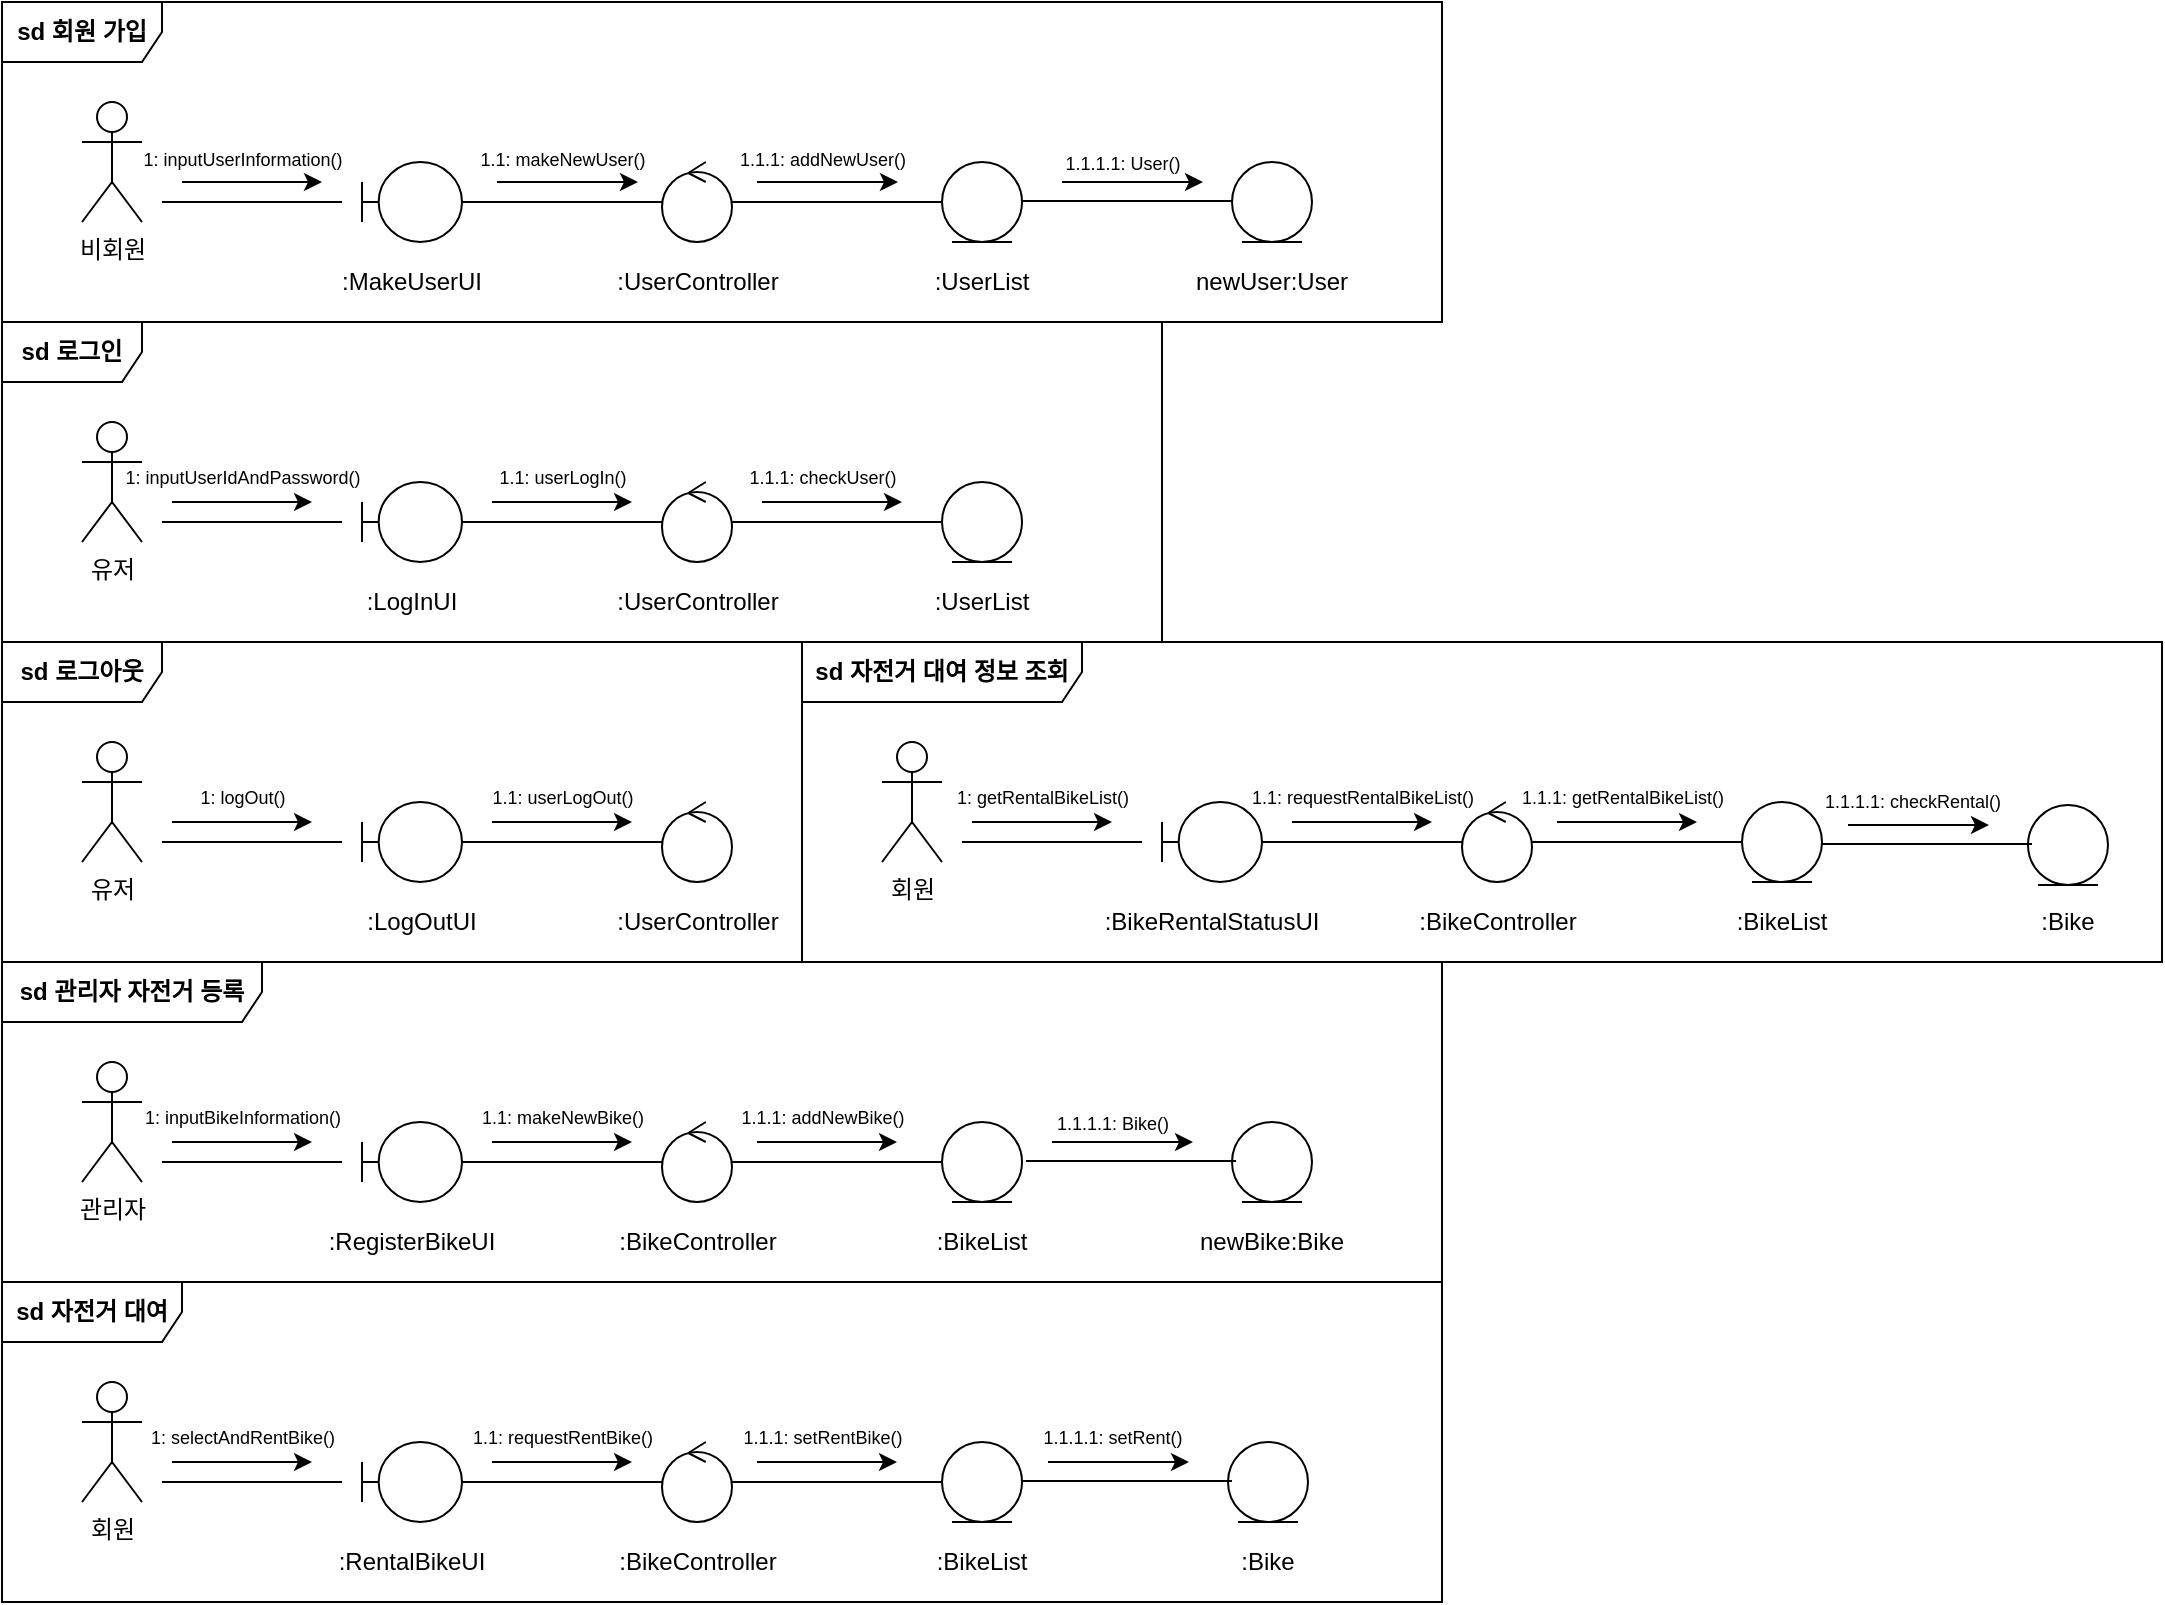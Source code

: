 <mxfile version="27.0.6">
  <diagram name="페이지-1" id="LpcLOc-bHB498l8kdQqJ">
    <mxGraphModel dx="1306" dy="773" grid="1" gridSize="10" guides="1" tooltips="1" connect="1" arrows="1" fold="1" page="1" pageScale="1" pageWidth="1169" pageHeight="827" math="0" shadow="0">
      <root>
        <mxCell id="0" />
        <mxCell id="1" parent="0" />
        <mxCell id="1dg3niT85zZYfEjJVxOW-2" value="비회원" style="shape=umlActor;verticalLabelPosition=bottom;verticalAlign=top;html=1;" parent="1" vertex="1">
          <mxGeometry x="40" y="50" width="30" height="60" as="geometry" />
        </mxCell>
        <mxCell id="1dg3niT85zZYfEjJVxOW-20" style="edgeStyle=orthogonalEdgeStyle;rounded=0;orthogonalLoop=1;jettySize=auto;html=1;endArrow=none;startFill=0;" parent="1" source="1dg3niT85zZYfEjJVxOW-9" target="1dg3niT85zZYfEjJVxOW-10" edge="1">
          <mxGeometry relative="1" as="geometry" />
        </mxCell>
        <mxCell id="1dg3niT85zZYfEjJVxOW-9" value="" style="shape=umlBoundary;whiteSpace=wrap;html=1;" parent="1" vertex="1">
          <mxGeometry x="180" y="80" width="50" height="40" as="geometry" />
        </mxCell>
        <mxCell id="1dg3niT85zZYfEjJVxOW-22" style="edgeStyle=orthogonalEdgeStyle;rounded=0;orthogonalLoop=1;jettySize=auto;html=1;entryX=0;entryY=0.5;entryDx=0;entryDy=0;endArrow=none;startFill=0;" parent="1" source="1dg3niT85zZYfEjJVxOW-10" target="1dg3niT85zZYfEjJVxOW-11" edge="1">
          <mxGeometry relative="1" as="geometry" />
        </mxCell>
        <mxCell id="1dg3niT85zZYfEjJVxOW-10" value="" style="ellipse;shape=umlControl;whiteSpace=wrap;html=1;" parent="1" vertex="1">
          <mxGeometry x="330" y="80" width="35" height="40" as="geometry" />
        </mxCell>
        <mxCell id="1dg3niT85zZYfEjJVxOW-11" value="" style="ellipse;shape=umlEntity;whiteSpace=wrap;html=1;" parent="1" vertex="1">
          <mxGeometry x="470" y="80" width="40" height="40" as="geometry" />
        </mxCell>
        <mxCell id="1dg3niT85zZYfEjJVxOW-12" value=":MakeUserUI" style="text;html=1;align=center;verticalAlign=middle;whiteSpace=wrap;rounded=0;" parent="1" vertex="1">
          <mxGeometry x="175" y="130" width="60" height="20" as="geometry" />
        </mxCell>
        <mxCell id="1dg3niT85zZYfEjJVxOW-15" value=":UserController" style="text;html=1;align=center;verticalAlign=middle;whiteSpace=wrap;rounded=0;" parent="1" vertex="1">
          <mxGeometry x="317.5" y="130" width="60" height="20" as="geometry" />
        </mxCell>
        <mxCell id="1dg3niT85zZYfEjJVxOW-16" value=":UserList" style="text;html=1;align=center;verticalAlign=middle;whiteSpace=wrap;rounded=0;" parent="1" vertex="1">
          <mxGeometry x="460" y="130" width="60" height="20" as="geometry" />
        </mxCell>
        <mxCell id="1dg3niT85zZYfEjJVxOW-24" value="" style="endArrow=none;html=1;rounded=0;" parent="1" edge="1">
          <mxGeometry width="50" height="50" relative="1" as="geometry">
            <mxPoint x="170" y="100" as="sourcePoint" />
            <mxPoint x="80" y="100" as="targetPoint" />
          </mxGeometry>
        </mxCell>
        <mxCell id="1dg3niT85zZYfEjJVxOW-30" value="" style="endArrow=classic;html=1;rounded=0;" parent="1" edge="1">
          <mxGeometry width="50" height="50" relative="1" as="geometry">
            <mxPoint x="90" y="90" as="sourcePoint" />
            <mxPoint x="160" y="90" as="targetPoint" />
          </mxGeometry>
        </mxCell>
        <mxCell id="1dg3niT85zZYfEjJVxOW-32" value="&lt;font style=&quot;font-size: 9px;&quot;&gt;1: inputUserInformation()&lt;/font&gt;" style="edgeLabel;html=1;align=center;verticalAlign=middle;resizable=0;points=[];" parent="1" vertex="1" connectable="0">
          <mxGeometry x="120" y="78" as="geometry" />
        </mxCell>
        <mxCell id="1dg3niT85zZYfEjJVxOW-34" value="" style="endArrow=classic;html=1;rounded=0;" parent="1" edge="1">
          <mxGeometry width="50" height="50" relative="1" as="geometry">
            <mxPoint x="247.5" y="90" as="sourcePoint" />
            <mxPoint x="318" y="90" as="targetPoint" />
          </mxGeometry>
        </mxCell>
        <mxCell id="1dg3niT85zZYfEjJVxOW-35" value="&lt;font style=&quot;font-size: 9px;&quot;&gt;1.1: makeNewUser()&lt;/font&gt;" style="edgeLabel;html=1;align=center;verticalAlign=middle;resizable=0;points=[];" parent="1" vertex="1" connectable="0">
          <mxGeometry x="280" y="78" as="geometry" />
        </mxCell>
        <mxCell id="1dg3niT85zZYfEjJVxOW-36" value="" style="endArrow=classic;html=1;rounded=0;" parent="1" edge="1">
          <mxGeometry width="50" height="50" relative="1" as="geometry">
            <mxPoint x="377.5" y="90" as="sourcePoint" />
            <mxPoint x="448" y="90" as="targetPoint" />
          </mxGeometry>
        </mxCell>
        <mxCell id="1dg3niT85zZYfEjJVxOW-37" value="&lt;font style=&quot;font-size: 9px;&quot;&gt;1.1.1: addNewUser()&lt;/font&gt;" style="edgeLabel;html=1;align=center;verticalAlign=middle;resizable=0;points=[];" parent="1" vertex="1" connectable="0">
          <mxGeometry x="410" y="78" as="geometry" />
        </mxCell>
        <mxCell id="1dg3niT85zZYfEjJVxOW-39" value="&lt;b&gt;sd 회원 가입&lt;/b&gt;" style="shape=umlFrame;whiteSpace=wrap;html=1;pointerEvents=0;width=80;height=30;" parent="1" vertex="1">
          <mxGeometry width="720" height="160" as="geometry" />
        </mxCell>
        <mxCell id="1dg3niT85zZYfEjJVxOW-40" value="유저" style="shape=umlActor;verticalLabelPosition=bottom;verticalAlign=top;html=1;" parent="1" vertex="1">
          <mxGeometry x="40" y="210" width="30" height="60" as="geometry" />
        </mxCell>
        <mxCell id="1dg3niT85zZYfEjJVxOW-41" style="edgeStyle=orthogonalEdgeStyle;rounded=0;orthogonalLoop=1;jettySize=auto;html=1;endArrow=none;startFill=0;" parent="1" source="1dg3niT85zZYfEjJVxOW-42" target="1dg3niT85zZYfEjJVxOW-44" edge="1">
          <mxGeometry relative="1" as="geometry" />
        </mxCell>
        <mxCell id="1dg3niT85zZYfEjJVxOW-42" value="" style="shape=umlBoundary;whiteSpace=wrap;html=1;" parent="1" vertex="1">
          <mxGeometry x="180" y="240" width="50" height="40" as="geometry" />
        </mxCell>
        <mxCell id="1dg3niT85zZYfEjJVxOW-43" style="edgeStyle=orthogonalEdgeStyle;rounded=0;orthogonalLoop=1;jettySize=auto;html=1;entryX=0;entryY=0.5;entryDx=0;entryDy=0;endArrow=none;startFill=0;" parent="1" source="1dg3niT85zZYfEjJVxOW-44" target="1dg3niT85zZYfEjJVxOW-45" edge="1">
          <mxGeometry relative="1" as="geometry" />
        </mxCell>
        <mxCell id="1dg3niT85zZYfEjJVxOW-44" value="" style="ellipse;shape=umlControl;whiteSpace=wrap;html=1;" parent="1" vertex="1">
          <mxGeometry x="330" y="240" width="35" height="40" as="geometry" />
        </mxCell>
        <mxCell id="1dg3niT85zZYfEjJVxOW-45" value="" style="ellipse;shape=umlEntity;whiteSpace=wrap;html=1;" parent="1" vertex="1">
          <mxGeometry x="470" y="240" width="40" height="40" as="geometry" />
        </mxCell>
        <mxCell id="1dg3niT85zZYfEjJVxOW-46" value="" style="endArrow=none;html=1;rounded=0;" parent="1" edge="1">
          <mxGeometry width="50" height="50" relative="1" as="geometry">
            <mxPoint x="170" y="260" as="sourcePoint" />
            <mxPoint x="80" y="260" as="targetPoint" />
          </mxGeometry>
        </mxCell>
        <mxCell id="1dg3niT85zZYfEjJVxOW-47" value=":LogInUI" style="text;html=1;align=center;verticalAlign=middle;whiteSpace=wrap;rounded=0;" parent="1" vertex="1">
          <mxGeometry x="175" y="290" width="60" height="20" as="geometry" />
        </mxCell>
        <mxCell id="1dg3niT85zZYfEjJVxOW-48" value=":UserController" style="text;html=1;align=center;verticalAlign=middle;whiteSpace=wrap;rounded=0;" parent="1" vertex="1">
          <mxGeometry x="317.5" y="290" width="60" height="20" as="geometry" />
        </mxCell>
        <mxCell id="1dg3niT85zZYfEjJVxOW-49" value=":UserList" style="text;html=1;align=center;verticalAlign=middle;whiteSpace=wrap;rounded=0;" parent="1" vertex="1">
          <mxGeometry x="460" y="290" width="60" height="20" as="geometry" />
        </mxCell>
        <mxCell id="1dg3niT85zZYfEjJVxOW-50" value="" style="endArrow=classic;html=1;rounded=0;" parent="1" edge="1">
          <mxGeometry width="50" height="50" relative="1" as="geometry">
            <mxPoint x="85" y="250" as="sourcePoint" />
            <mxPoint x="155" y="250" as="targetPoint" />
          </mxGeometry>
        </mxCell>
        <mxCell id="1dg3niT85zZYfEjJVxOW-51" value="&lt;font style=&quot;font-size: 9px;&quot;&gt;1: inputUserIdAndPassword()&lt;/font&gt;" style="edgeLabel;html=1;align=center;verticalAlign=middle;resizable=0;points=[];" parent="1" vertex="1" connectable="0">
          <mxGeometry x="120" y="237" as="geometry" />
        </mxCell>
        <mxCell id="1dg3niT85zZYfEjJVxOW-52" value="" style="endArrow=classic;html=1;rounded=0;" parent="1" edge="1">
          <mxGeometry width="50" height="50" relative="1" as="geometry">
            <mxPoint x="245" y="250" as="sourcePoint" />
            <mxPoint x="315" y="250" as="targetPoint" />
          </mxGeometry>
        </mxCell>
        <mxCell id="1dg3niT85zZYfEjJVxOW-53" value="&lt;font style=&quot;font-size: 9px;&quot;&gt;1.1: userLogIn()&lt;/font&gt;" style="edgeLabel;html=1;align=center;verticalAlign=middle;resizable=0;points=[];" parent="1" vertex="1" connectable="0">
          <mxGeometry x="280" y="237" as="geometry" />
        </mxCell>
        <mxCell id="1dg3niT85zZYfEjJVxOW-54" value="" style="endArrow=classic;html=1;rounded=0;" parent="1" edge="1">
          <mxGeometry width="50" height="50" relative="1" as="geometry">
            <mxPoint x="380" y="250" as="sourcePoint" />
            <mxPoint x="450" y="250" as="targetPoint" />
          </mxGeometry>
        </mxCell>
        <mxCell id="1dg3niT85zZYfEjJVxOW-55" value="&lt;font style=&quot;font-size: 9px;&quot;&gt;1.1.1: checkUser()&lt;/font&gt;" style="edgeLabel;html=1;align=center;verticalAlign=middle;resizable=0;points=[];" parent="1" vertex="1" connectable="0">
          <mxGeometry x="410" y="237" as="geometry" />
        </mxCell>
        <mxCell id="1dg3niT85zZYfEjJVxOW-56" value="&lt;b&gt;sd 로그인&lt;/b&gt;" style="shape=umlFrame;whiteSpace=wrap;html=1;pointerEvents=0;width=70;height=30;" parent="1" vertex="1">
          <mxGeometry y="160" width="580" height="160" as="geometry" />
        </mxCell>
        <mxCell id="1dg3niT85zZYfEjJVxOW-57" value="유저" style="shape=umlActor;verticalLabelPosition=bottom;verticalAlign=top;html=1;" parent="1" vertex="1">
          <mxGeometry x="40" y="370" width="30" height="60" as="geometry" />
        </mxCell>
        <mxCell id="1dg3niT85zZYfEjJVxOW-58" style="edgeStyle=orthogonalEdgeStyle;rounded=0;orthogonalLoop=1;jettySize=auto;html=1;endArrow=none;startFill=0;" parent="1" source="1dg3niT85zZYfEjJVxOW-59" target="1dg3niT85zZYfEjJVxOW-61" edge="1">
          <mxGeometry relative="1" as="geometry" />
        </mxCell>
        <mxCell id="1dg3niT85zZYfEjJVxOW-59" value="" style="shape=umlBoundary;whiteSpace=wrap;html=1;" parent="1" vertex="1">
          <mxGeometry x="180" y="400" width="50" height="40" as="geometry" />
        </mxCell>
        <mxCell id="1dg3niT85zZYfEjJVxOW-61" value="" style="ellipse;shape=umlControl;whiteSpace=wrap;html=1;" parent="1" vertex="1">
          <mxGeometry x="330" y="400" width="35" height="40" as="geometry" />
        </mxCell>
        <mxCell id="1dg3niT85zZYfEjJVxOW-63" value="" style="endArrow=none;html=1;rounded=0;" parent="1" edge="1">
          <mxGeometry width="50" height="50" relative="1" as="geometry">
            <mxPoint x="170" y="420" as="sourcePoint" />
            <mxPoint x="80" y="420" as="targetPoint" />
          </mxGeometry>
        </mxCell>
        <mxCell id="1dg3niT85zZYfEjJVxOW-64" value="" style="endArrow=classic;html=1;rounded=0;" parent="1" edge="1">
          <mxGeometry width="50" height="50" relative="1" as="geometry">
            <mxPoint x="85" y="410" as="sourcePoint" />
            <mxPoint x="155" y="410" as="targetPoint" />
          </mxGeometry>
        </mxCell>
        <mxCell id="1dg3niT85zZYfEjJVxOW-65" value="&lt;font style=&quot;font-size: 9px;&quot;&gt;1: logOut()&lt;/font&gt;" style="edgeLabel;html=1;align=center;verticalAlign=middle;resizable=0;points=[];" parent="1" vertex="1" connectable="0">
          <mxGeometry x="120" y="397" as="geometry" />
        </mxCell>
        <mxCell id="1dg3niT85zZYfEjJVxOW-66" value="" style="endArrow=classic;html=1;rounded=0;" parent="1" edge="1">
          <mxGeometry width="50" height="50" relative="1" as="geometry">
            <mxPoint x="245" y="410" as="sourcePoint" />
            <mxPoint x="315" y="410" as="targetPoint" />
          </mxGeometry>
        </mxCell>
        <mxCell id="1dg3niT85zZYfEjJVxOW-67" value="&lt;font style=&quot;font-size: 9px;&quot;&gt;1.1: userLogOut()&lt;/font&gt;" style="edgeLabel;html=1;align=center;verticalAlign=middle;resizable=0;points=[];" parent="1" vertex="1" connectable="0">
          <mxGeometry x="280" y="397" as="geometry" />
        </mxCell>
        <mxCell id="1dg3niT85zZYfEjJVxOW-70" value=":LogOutUI" style="text;html=1;align=center;verticalAlign=middle;whiteSpace=wrap;rounded=0;" parent="1" vertex="1">
          <mxGeometry x="180" y="450" width="60" height="20" as="geometry" />
        </mxCell>
        <mxCell id="1dg3niT85zZYfEjJVxOW-71" value=":UserController" style="text;html=1;align=center;verticalAlign=middle;whiteSpace=wrap;rounded=0;" parent="1" vertex="1">
          <mxGeometry x="317.5" y="450" width="60" height="20" as="geometry" />
        </mxCell>
        <mxCell id="1dg3niT85zZYfEjJVxOW-72" value="관리자" style="shape=umlActor;verticalLabelPosition=bottom;verticalAlign=top;html=1;" parent="1" vertex="1">
          <mxGeometry x="40" y="530" width="30" height="60" as="geometry" />
        </mxCell>
        <mxCell id="1dg3niT85zZYfEjJVxOW-73" style="edgeStyle=orthogonalEdgeStyle;rounded=0;orthogonalLoop=1;jettySize=auto;html=1;endArrow=none;startFill=0;" parent="1" source="1dg3niT85zZYfEjJVxOW-74" target="1dg3niT85zZYfEjJVxOW-76" edge="1">
          <mxGeometry relative="1" as="geometry" />
        </mxCell>
        <mxCell id="1dg3niT85zZYfEjJVxOW-74" value="" style="shape=umlBoundary;whiteSpace=wrap;html=1;" parent="1" vertex="1">
          <mxGeometry x="180" y="560" width="50" height="40" as="geometry" />
        </mxCell>
        <mxCell id="1dg3niT85zZYfEjJVxOW-75" style="edgeStyle=orthogonalEdgeStyle;rounded=0;orthogonalLoop=1;jettySize=auto;html=1;entryX=0;entryY=0.5;entryDx=0;entryDy=0;endArrow=none;startFill=0;" parent="1" source="1dg3niT85zZYfEjJVxOW-76" target="1dg3niT85zZYfEjJVxOW-77" edge="1">
          <mxGeometry relative="1" as="geometry" />
        </mxCell>
        <mxCell id="1dg3niT85zZYfEjJVxOW-76" value="" style="ellipse;shape=umlControl;whiteSpace=wrap;html=1;" parent="1" vertex="1">
          <mxGeometry x="330" y="560" width="35" height="40" as="geometry" />
        </mxCell>
        <mxCell id="1dg3niT85zZYfEjJVxOW-77" value="" style="ellipse;shape=umlEntity;whiteSpace=wrap;html=1;" parent="1" vertex="1">
          <mxGeometry x="470" y="560" width="40" height="40" as="geometry" />
        </mxCell>
        <mxCell id="1dg3niT85zZYfEjJVxOW-78" value="" style="endArrow=none;html=1;rounded=0;" parent="1" edge="1">
          <mxGeometry width="50" height="50" relative="1" as="geometry">
            <mxPoint x="170" y="580" as="sourcePoint" />
            <mxPoint x="80" y="580" as="targetPoint" />
          </mxGeometry>
        </mxCell>
        <mxCell id="1dg3niT85zZYfEjJVxOW-79" value=":RegisterBikeUI" style="text;html=1;align=center;verticalAlign=middle;whiteSpace=wrap;rounded=0;" parent="1" vertex="1">
          <mxGeometry x="175" y="610" width="60" height="20" as="geometry" />
        </mxCell>
        <mxCell id="1dg3niT85zZYfEjJVxOW-80" value=":BikeController" style="text;html=1;align=center;verticalAlign=middle;whiteSpace=wrap;rounded=0;" parent="1" vertex="1">
          <mxGeometry x="317.5" y="610" width="60" height="20" as="geometry" />
        </mxCell>
        <mxCell id="1dg3niT85zZYfEjJVxOW-81" value=":BikeList" style="text;html=1;align=center;verticalAlign=middle;whiteSpace=wrap;rounded=0;" parent="1" vertex="1">
          <mxGeometry x="460" y="610" width="60" height="20" as="geometry" />
        </mxCell>
        <mxCell id="1dg3niT85zZYfEjJVxOW-82" value="" style="endArrow=classic;html=1;rounded=0;" parent="1" edge="1">
          <mxGeometry width="50" height="50" relative="1" as="geometry">
            <mxPoint x="85" y="570" as="sourcePoint" />
            <mxPoint x="155" y="570" as="targetPoint" />
          </mxGeometry>
        </mxCell>
        <mxCell id="1dg3niT85zZYfEjJVxOW-83" value="&lt;font style=&quot;font-size: 9px;&quot;&gt;1: inputBikeInformation()&lt;/font&gt;" style="edgeLabel;html=1;align=center;verticalAlign=middle;resizable=0;points=[];" parent="1" vertex="1" connectable="0">
          <mxGeometry x="120" y="557" as="geometry" />
        </mxCell>
        <mxCell id="1dg3niT85zZYfEjJVxOW-84" value="" style="endArrow=classic;html=1;rounded=0;" parent="1" edge="1">
          <mxGeometry width="50" height="50" relative="1" as="geometry">
            <mxPoint x="245" y="570" as="sourcePoint" />
            <mxPoint x="315" y="570" as="targetPoint" />
          </mxGeometry>
        </mxCell>
        <mxCell id="1dg3niT85zZYfEjJVxOW-85" value="&lt;font style=&quot;font-size: 9px;&quot;&gt;1.1: makeNewBike()&lt;/font&gt;" style="edgeLabel;html=1;align=center;verticalAlign=middle;resizable=0;points=[];" parent="1" vertex="1" connectable="0">
          <mxGeometry x="280" y="557" as="geometry" />
        </mxCell>
        <mxCell id="1dg3niT85zZYfEjJVxOW-86" value="" style="endArrow=classic;html=1;rounded=0;" parent="1" edge="1">
          <mxGeometry width="50" height="50" relative="1" as="geometry">
            <mxPoint x="377.5" y="570" as="sourcePoint" />
            <mxPoint x="447.5" y="570" as="targetPoint" />
          </mxGeometry>
        </mxCell>
        <mxCell id="1dg3niT85zZYfEjJVxOW-87" value="&lt;font style=&quot;font-size: 9px;&quot;&gt;1.1.1: addNewBike()&lt;/font&gt;" style="edgeLabel;html=1;align=center;verticalAlign=middle;resizable=0;points=[];" parent="1" vertex="1" connectable="0">
          <mxGeometry x="410" y="557" as="geometry" />
        </mxCell>
        <mxCell id="1dg3niT85zZYfEjJVxOW-88" value="&lt;b&gt;sd 로그아웃&lt;/b&gt;" style="shape=umlFrame;whiteSpace=wrap;html=1;pointerEvents=0;width=80;height=30;" parent="1" vertex="1">
          <mxGeometry y="320" width="400" height="160" as="geometry" />
        </mxCell>
        <mxCell id="1dg3niT85zZYfEjJVxOW-92" value="회원" style="shape=umlActor;verticalLabelPosition=bottom;verticalAlign=top;html=1;" parent="1" vertex="1">
          <mxGeometry x="40" y="690" width="30" height="60" as="geometry" />
        </mxCell>
        <mxCell id="1dg3niT85zZYfEjJVxOW-93" style="edgeStyle=orthogonalEdgeStyle;rounded=0;orthogonalLoop=1;jettySize=auto;html=1;endArrow=none;startFill=0;" parent="1" source="1dg3niT85zZYfEjJVxOW-94" target="1dg3niT85zZYfEjJVxOW-96" edge="1">
          <mxGeometry relative="1" as="geometry" />
        </mxCell>
        <mxCell id="1dg3niT85zZYfEjJVxOW-94" value="" style="shape=umlBoundary;whiteSpace=wrap;html=1;" parent="1" vertex="1">
          <mxGeometry x="180" y="720" width="50" height="40" as="geometry" />
        </mxCell>
        <mxCell id="1dg3niT85zZYfEjJVxOW-95" style="edgeStyle=orthogonalEdgeStyle;rounded=0;orthogonalLoop=1;jettySize=auto;html=1;entryX=0;entryY=0.5;entryDx=0;entryDy=0;endArrow=none;startFill=0;" parent="1" source="1dg3niT85zZYfEjJVxOW-96" target="1dg3niT85zZYfEjJVxOW-97" edge="1">
          <mxGeometry relative="1" as="geometry" />
        </mxCell>
        <mxCell id="1dg3niT85zZYfEjJVxOW-96" value="" style="ellipse;shape=umlControl;whiteSpace=wrap;html=1;" parent="1" vertex="1">
          <mxGeometry x="330" y="720" width="35" height="40" as="geometry" />
        </mxCell>
        <mxCell id="1dg3niT85zZYfEjJVxOW-97" value="" style="ellipse;shape=umlEntity;whiteSpace=wrap;html=1;" parent="1" vertex="1">
          <mxGeometry x="470" y="720" width="40" height="40" as="geometry" />
        </mxCell>
        <mxCell id="1dg3niT85zZYfEjJVxOW-98" value="" style="endArrow=none;html=1;rounded=0;" parent="1" edge="1">
          <mxGeometry width="50" height="50" relative="1" as="geometry">
            <mxPoint x="170" y="740" as="sourcePoint" />
            <mxPoint x="80" y="740" as="targetPoint" />
          </mxGeometry>
        </mxCell>
        <mxCell id="1dg3niT85zZYfEjJVxOW-99" value=":RentalBikeUI" style="text;html=1;align=center;verticalAlign=middle;whiteSpace=wrap;rounded=0;" parent="1" vertex="1">
          <mxGeometry x="175" y="770" width="60" height="20" as="geometry" />
        </mxCell>
        <mxCell id="1dg3niT85zZYfEjJVxOW-100" value=":BikeController" style="text;html=1;align=center;verticalAlign=middle;whiteSpace=wrap;rounded=0;" parent="1" vertex="1">
          <mxGeometry x="317.5" y="770" width="60" height="20" as="geometry" />
        </mxCell>
        <mxCell id="1dg3niT85zZYfEjJVxOW-101" value=":BikeList" style="text;html=1;align=center;verticalAlign=middle;whiteSpace=wrap;rounded=0;" parent="1" vertex="1">
          <mxGeometry x="460" y="770" width="60" height="20" as="geometry" />
        </mxCell>
        <mxCell id="1dg3niT85zZYfEjJVxOW-102" value="" style="endArrow=classic;html=1;rounded=0;" parent="1" edge="1">
          <mxGeometry width="50" height="50" relative="1" as="geometry">
            <mxPoint x="85" y="730" as="sourcePoint" />
            <mxPoint x="155" y="730" as="targetPoint" />
          </mxGeometry>
        </mxCell>
        <mxCell id="1dg3niT85zZYfEjJVxOW-103" value="&lt;font style=&quot;font-size: 9px;&quot;&gt;1: selectAndRentBike()&lt;/font&gt;" style="edgeLabel;html=1;align=center;verticalAlign=middle;resizable=0;points=[];" parent="1" vertex="1" connectable="0">
          <mxGeometry x="120" y="717" as="geometry" />
        </mxCell>
        <mxCell id="1dg3niT85zZYfEjJVxOW-104" value="" style="endArrow=classic;html=1;rounded=0;" parent="1" edge="1">
          <mxGeometry width="50" height="50" relative="1" as="geometry">
            <mxPoint x="245" y="730" as="sourcePoint" />
            <mxPoint x="315" y="730" as="targetPoint" />
          </mxGeometry>
        </mxCell>
        <mxCell id="1dg3niT85zZYfEjJVxOW-105" value="&lt;font style=&quot;font-size: 9px;&quot;&gt;1.1: requestRentBike()&lt;/font&gt;" style="edgeLabel;html=1;align=center;verticalAlign=middle;resizable=0;points=[];" parent="1" vertex="1" connectable="0">
          <mxGeometry x="280" y="717" as="geometry" />
        </mxCell>
        <mxCell id="1dg3niT85zZYfEjJVxOW-106" value="" style="endArrow=classic;html=1;rounded=0;" parent="1" edge="1">
          <mxGeometry width="50" height="50" relative="1" as="geometry">
            <mxPoint x="377.5" y="730" as="sourcePoint" />
            <mxPoint x="447.5" y="730" as="targetPoint" />
          </mxGeometry>
        </mxCell>
        <mxCell id="1dg3niT85zZYfEjJVxOW-107" value="&lt;font style=&quot;font-size: 9px;&quot;&gt;1.1.1: setRentBike()&lt;/font&gt;" style="edgeLabel;html=1;align=center;verticalAlign=middle;resizable=0;points=[];" parent="1" vertex="1" connectable="0">
          <mxGeometry x="410" y="717" as="geometry" />
        </mxCell>
        <mxCell id="1dg3niT85zZYfEjJVxOW-108" value="&lt;b&gt;sd 관리자 자전거 등록&lt;/b&gt;" style="shape=umlFrame;whiteSpace=wrap;html=1;pointerEvents=0;width=130;height=30;" parent="1" vertex="1">
          <mxGeometry y="480" width="720" height="160" as="geometry" />
        </mxCell>
        <mxCell id="1dg3niT85zZYfEjJVxOW-109" value="회원" style="shape=umlActor;verticalLabelPosition=bottom;verticalAlign=top;html=1;" parent="1" vertex="1">
          <mxGeometry x="440" y="370" width="30" height="60" as="geometry" />
        </mxCell>
        <mxCell id="1dg3niT85zZYfEjJVxOW-110" style="edgeStyle=orthogonalEdgeStyle;rounded=0;orthogonalLoop=1;jettySize=auto;html=1;endArrow=none;startFill=0;" parent="1" source="1dg3niT85zZYfEjJVxOW-111" target="1dg3niT85zZYfEjJVxOW-113" edge="1">
          <mxGeometry relative="1" as="geometry" />
        </mxCell>
        <mxCell id="1dg3niT85zZYfEjJVxOW-111" value="" style="shape=umlBoundary;whiteSpace=wrap;html=1;" parent="1" vertex="1">
          <mxGeometry x="580" y="400" width="50" height="40" as="geometry" />
        </mxCell>
        <mxCell id="1dg3niT85zZYfEjJVxOW-112" style="edgeStyle=orthogonalEdgeStyle;rounded=0;orthogonalLoop=1;jettySize=auto;html=1;entryX=0;entryY=0.5;entryDx=0;entryDy=0;endArrow=none;startFill=0;" parent="1" source="1dg3niT85zZYfEjJVxOW-113" target="1dg3niT85zZYfEjJVxOW-114" edge="1">
          <mxGeometry relative="1" as="geometry" />
        </mxCell>
        <mxCell id="1dg3niT85zZYfEjJVxOW-113" value="" style="ellipse;shape=umlControl;whiteSpace=wrap;html=1;" parent="1" vertex="1">
          <mxGeometry x="730" y="400" width="35" height="40" as="geometry" />
        </mxCell>
        <mxCell id="1dg3niT85zZYfEjJVxOW-114" value="" style="ellipse;shape=umlEntity;whiteSpace=wrap;html=1;" parent="1" vertex="1">
          <mxGeometry x="870" y="400" width="40" height="40" as="geometry" />
        </mxCell>
        <mxCell id="1dg3niT85zZYfEjJVxOW-115" value="" style="endArrow=none;html=1;rounded=0;" parent="1" edge="1">
          <mxGeometry width="50" height="50" relative="1" as="geometry">
            <mxPoint x="570" y="420" as="sourcePoint" />
            <mxPoint x="480" y="420" as="targetPoint" />
          </mxGeometry>
        </mxCell>
        <mxCell id="1dg3niT85zZYfEjJVxOW-116" value=":BikeRentalStatusUI" style="text;html=1;align=center;verticalAlign=middle;whiteSpace=wrap;rounded=0;" parent="1" vertex="1">
          <mxGeometry x="575" y="450" width="60" height="20" as="geometry" />
        </mxCell>
        <mxCell id="1dg3niT85zZYfEjJVxOW-117" value=":BikeController" style="text;html=1;align=center;verticalAlign=middle;whiteSpace=wrap;rounded=0;" parent="1" vertex="1">
          <mxGeometry x="717.5" y="450" width="60" height="20" as="geometry" />
        </mxCell>
        <mxCell id="1dg3niT85zZYfEjJVxOW-118" value=":BikeList" style="text;html=1;align=center;verticalAlign=middle;whiteSpace=wrap;rounded=0;" parent="1" vertex="1">
          <mxGeometry x="860" y="450" width="60" height="20" as="geometry" />
        </mxCell>
        <mxCell id="1dg3niT85zZYfEjJVxOW-119" value="" style="endArrow=classic;html=1;rounded=0;" parent="1" edge="1">
          <mxGeometry width="50" height="50" relative="1" as="geometry">
            <mxPoint x="485" y="410" as="sourcePoint" />
            <mxPoint x="555" y="410" as="targetPoint" />
          </mxGeometry>
        </mxCell>
        <mxCell id="1dg3niT85zZYfEjJVxOW-120" value="&lt;font style=&quot;font-size: 9px;&quot;&gt;1: getRentalBikeList()&lt;/font&gt;" style="edgeLabel;html=1;align=center;verticalAlign=middle;resizable=0;points=[];" parent="1" vertex="1" connectable="0">
          <mxGeometry x="520" y="397" as="geometry" />
        </mxCell>
        <mxCell id="1dg3niT85zZYfEjJVxOW-121" value="" style="endArrow=classic;html=1;rounded=0;" parent="1" edge="1">
          <mxGeometry width="50" height="50" relative="1" as="geometry">
            <mxPoint x="645" y="410" as="sourcePoint" />
            <mxPoint x="715" y="410" as="targetPoint" />
          </mxGeometry>
        </mxCell>
        <mxCell id="1dg3niT85zZYfEjJVxOW-122" value="&lt;font style=&quot;font-size: 9px;&quot;&gt;1.1: requestRentalBikeList()&lt;/font&gt;" style="edgeLabel;html=1;align=center;verticalAlign=middle;resizable=0;points=[];" parent="1" vertex="1" connectable="0">
          <mxGeometry x="680" y="397" as="geometry" />
        </mxCell>
        <mxCell id="1dg3niT85zZYfEjJVxOW-123" value="" style="endArrow=classic;html=1;rounded=0;" parent="1" edge="1">
          <mxGeometry width="50" height="50" relative="1" as="geometry">
            <mxPoint x="777.5" y="410" as="sourcePoint" />
            <mxPoint x="847.5" y="410" as="targetPoint" />
          </mxGeometry>
        </mxCell>
        <mxCell id="1dg3niT85zZYfEjJVxOW-124" value="&lt;font style=&quot;font-size: 9px;&quot;&gt;1.1.1: getRentalBikeList()&lt;/font&gt;" style="edgeLabel;html=1;align=center;verticalAlign=middle;resizable=0;points=[];" parent="1" vertex="1" connectable="0">
          <mxGeometry x="810" y="397" as="geometry" />
        </mxCell>
        <mxCell id="1dg3niT85zZYfEjJVxOW-125" value="&lt;b&gt;sd 자전거 대여&lt;/b&gt;" style="shape=umlFrame;whiteSpace=wrap;html=1;pointerEvents=0;width=90;height=30;" parent="1" vertex="1">
          <mxGeometry y="640" width="720" height="160" as="geometry" />
        </mxCell>
        <mxCell id="1dg3niT85zZYfEjJVxOW-128" value="&lt;b&gt;sd 자전거 대여 정보 조회&lt;/b&gt;" style="shape=umlFrame;whiteSpace=wrap;html=1;pointerEvents=0;width=140;height=30;" parent="1" vertex="1">
          <mxGeometry x="400" y="320" width="680" height="160" as="geometry" />
        </mxCell>
        <mxCell id="aZiuY5QnRW1hILKYcpOn-1" value="" style="ellipse;shape=umlEntity;whiteSpace=wrap;html=1;" vertex="1" parent="1">
          <mxGeometry x="615" y="80" width="40" height="40" as="geometry" />
        </mxCell>
        <mxCell id="aZiuY5QnRW1hILKYcpOn-2" style="edgeStyle=orthogonalEdgeStyle;rounded=0;orthogonalLoop=1;jettySize=auto;html=1;entryX=0;entryY=0.5;entryDx=0;entryDy=0;endArrow=none;startFill=0;" edge="1" parent="1">
          <mxGeometry relative="1" as="geometry">
            <mxPoint x="510" y="99.5" as="sourcePoint" />
            <mxPoint x="615" y="99.5" as="targetPoint" />
          </mxGeometry>
        </mxCell>
        <mxCell id="aZiuY5QnRW1hILKYcpOn-3" value="newUser:User" style="text;html=1;align=center;verticalAlign=middle;whiteSpace=wrap;rounded=0;" vertex="1" parent="1">
          <mxGeometry x="605" y="130" width="60" height="20" as="geometry" />
        </mxCell>
        <mxCell id="aZiuY5QnRW1hILKYcpOn-4" value="" style="endArrow=classic;html=1;rounded=0;" edge="1" parent="1">
          <mxGeometry width="50" height="50" relative="1" as="geometry">
            <mxPoint x="530" y="90" as="sourcePoint" />
            <mxPoint x="600.5" y="90" as="targetPoint" />
          </mxGeometry>
        </mxCell>
        <mxCell id="aZiuY5QnRW1hILKYcpOn-5" value="&lt;font style=&quot;font-size: 9px;&quot;&gt;1.1.1.1: User()&lt;/font&gt;" style="edgeLabel;html=1;align=center;verticalAlign=middle;resizable=0;points=[];" vertex="1" connectable="0" parent="1">
          <mxGeometry x="560" y="80" as="geometry" />
        </mxCell>
        <mxCell id="aZiuY5QnRW1hILKYcpOn-8" value="" style="ellipse;shape=umlEntity;whiteSpace=wrap;html=1;" vertex="1" parent="1">
          <mxGeometry x="615" y="560" width="40" height="40" as="geometry" />
        </mxCell>
        <mxCell id="aZiuY5QnRW1hILKYcpOn-9" style="edgeStyle=orthogonalEdgeStyle;rounded=0;orthogonalLoop=1;jettySize=auto;html=1;entryX=0;entryY=0.5;entryDx=0;entryDy=0;endArrow=none;startFill=0;" edge="1" parent="1">
          <mxGeometry relative="1" as="geometry">
            <mxPoint x="512" y="579.5" as="sourcePoint" />
            <mxPoint x="617" y="579.5" as="targetPoint" />
          </mxGeometry>
        </mxCell>
        <mxCell id="aZiuY5QnRW1hILKYcpOn-10" value="" style="endArrow=classic;html=1;rounded=0;" edge="1" parent="1">
          <mxGeometry width="50" height="50" relative="1" as="geometry">
            <mxPoint x="525" y="570" as="sourcePoint" />
            <mxPoint x="595.5" y="570" as="targetPoint" />
          </mxGeometry>
        </mxCell>
        <mxCell id="aZiuY5QnRW1hILKYcpOn-11" value="&lt;font style=&quot;font-size: 9px;&quot;&gt;1.1.1.1: Bike()&lt;/font&gt;" style="edgeLabel;html=1;align=center;verticalAlign=middle;resizable=0;points=[];" vertex="1" connectable="0" parent="1">
          <mxGeometry x="555" y="560" as="geometry" />
        </mxCell>
        <mxCell id="aZiuY5QnRW1hILKYcpOn-12" value="newBike:Bike" style="text;html=1;align=center;verticalAlign=middle;whiteSpace=wrap;rounded=0;" vertex="1" parent="1">
          <mxGeometry x="605" y="610" width="60" height="20" as="geometry" />
        </mxCell>
        <mxCell id="aZiuY5QnRW1hILKYcpOn-13" value="" style="ellipse;shape=umlEntity;whiteSpace=wrap;html=1;" vertex="1" parent="1">
          <mxGeometry x="613" y="720" width="40" height="40" as="geometry" />
        </mxCell>
        <mxCell id="aZiuY5QnRW1hILKYcpOn-14" style="edgeStyle=orthogonalEdgeStyle;rounded=0;orthogonalLoop=1;jettySize=auto;html=1;entryX=0;entryY=0.5;entryDx=0;entryDy=0;endArrow=none;startFill=0;" edge="1" parent="1">
          <mxGeometry relative="1" as="geometry">
            <mxPoint x="510" y="739.5" as="sourcePoint" />
            <mxPoint x="615" y="739.5" as="targetPoint" />
          </mxGeometry>
        </mxCell>
        <mxCell id="aZiuY5QnRW1hILKYcpOn-15" value="" style="endArrow=classic;html=1;rounded=0;" edge="1" parent="1">
          <mxGeometry width="50" height="50" relative="1" as="geometry">
            <mxPoint x="523" y="730" as="sourcePoint" />
            <mxPoint x="593.5" y="730" as="targetPoint" />
          </mxGeometry>
        </mxCell>
        <mxCell id="aZiuY5QnRW1hILKYcpOn-16" value="&lt;font style=&quot;font-size: 9px;&quot;&gt;1.1.1.1: setRent()&lt;/font&gt;" style="edgeLabel;html=1;align=center;verticalAlign=middle;resizable=0;points=[];" vertex="1" connectable="0" parent="1">
          <mxGeometry x="555" y="717" as="geometry" />
        </mxCell>
        <mxCell id="aZiuY5QnRW1hILKYcpOn-17" value=":Bike" style="text;html=1;align=center;verticalAlign=middle;whiteSpace=wrap;rounded=0;" vertex="1" parent="1">
          <mxGeometry x="603" y="770" width="60" height="20" as="geometry" />
        </mxCell>
        <mxCell id="aZiuY5QnRW1hILKYcpOn-18" value="" style="ellipse;shape=umlEntity;whiteSpace=wrap;html=1;" vertex="1" parent="1">
          <mxGeometry x="1013" y="401.5" width="40" height="40" as="geometry" />
        </mxCell>
        <mxCell id="aZiuY5QnRW1hILKYcpOn-19" style="edgeStyle=orthogonalEdgeStyle;rounded=0;orthogonalLoop=1;jettySize=auto;html=1;entryX=0;entryY=0.5;entryDx=0;entryDy=0;endArrow=none;startFill=0;" edge="1" parent="1">
          <mxGeometry relative="1" as="geometry">
            <mxPoint x="910" y="421" as="sourcePoint" />
            <mxPoint x="1015" y="421" as="targetPoint" />
          </mxGeometry>
        </mxCell>
        <mxCell id="aZiuY5QnRW1hILKYcpOn-20" value="" style="endArrow=classic;html=1;rounded=0;" edge="1" parent="1">
          <mxGeometry width="50" height="50" relative="1" as="geometry">
            <mxPoint x="923" y="411.5" as="sourcePoint" />
            <mxPoint x="993.5" y="411.5" as="targetPoint" />
          </mxGeometry>
        </mxCell>
        <mxCell id="aZiuY5QnRW1hILKYcpOn-21" value="&lt;font style=&quot;font-size: 9px;&quot;&gt;1.1.1.1: checkRental()&lt;/font&gt;" style="edgeLabel;html=1;align=center;verticalAlign=middle;resizable=0;points=[];" vertex="1" connectable="0" parent="1">
          <mxGeometry x="955" y="398.5" as="geometry" />
        </mxCell>
        <mxCell id="aZiuY5QnRW1hILKYcpOn-22" value=":Bike" style="text;html=1;align=center;verticalAlign=middle;whiteSpace=wrap;rounded=0;" vertex="1" parent="1">
          <mxGeometry x="1003" y="450" width="60" height="20" as="geometry" />
        </mxCell>
      </root>
    </mxGraphModel>
  </diagram>
</mxfile>
